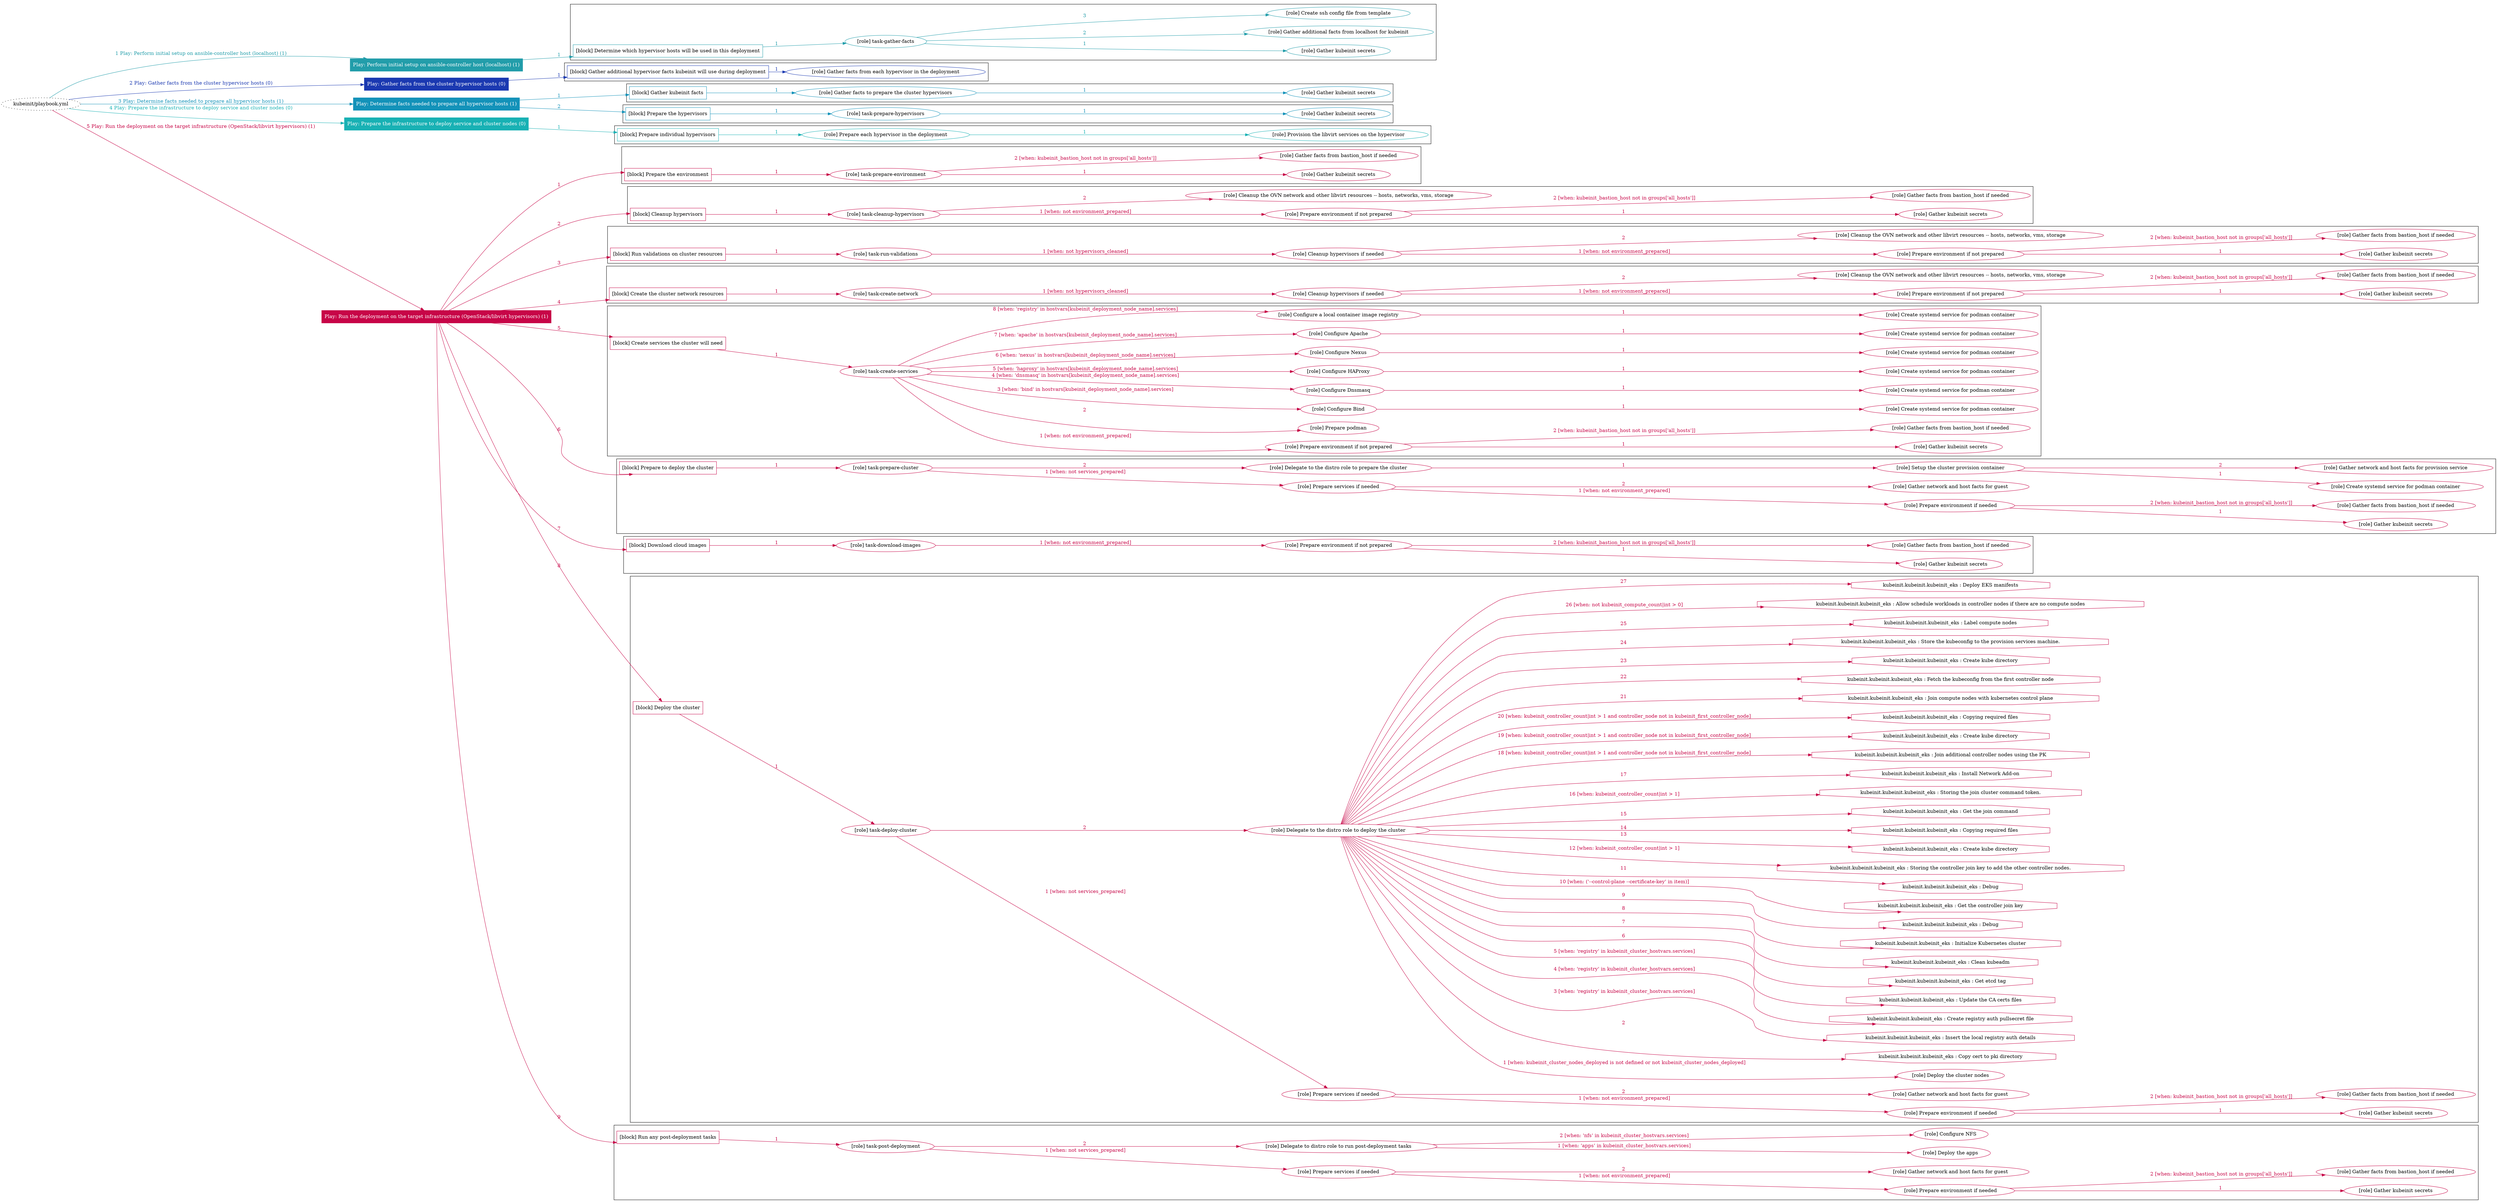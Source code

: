 digraph {
	graph [concentrate=true ordering=in rankdir=LR ratio=fill]
	edge [esep=5 sep=10]
	"kubeinit/playbook.yml" [URL="/home/runner/work/kubeinit/kubeinit/kubeinit/playbook.yml" id=playbook_8ac1b550 style=dotted]
	"kubeinit/playbook.yml" -> play_987be5b7 [label="1 Play: Perform initial setup on ansible-controller host (localhost) (1)" color="#229daa" fontcolor="#229daa" id=edge_play_987be5b7 labeltooltip="1 Play: Perform initial setup on ansible-controller host (localhost) (1)" tooltip="1 Play: Perform initial setup on ansible-controller host (localhost) (1)"]
	subgraph "Play: Perform initial setup on ansible-controller host (localhost) (1)" {
		play_987be5b7 [label="Play: Perform initial setup on ansible-controller host (localhost) (1)" URL="/home/runner/work/kubeinit/kubeinit/kubeinit/playbook.yml" color="#229daa" fontcolor="#ffffff" id=play_987be5b7 shape=box style=filled tooltip=localhost]
		play_987be5b7 -> block_8666cc1b [label=1 color="#229daa" fontcolor="#229daa" id=edge_block_8666cc1b labeltooltip=1 tooltip=1]
		subgraph cluster_block_8666cc1b {
			block_8666cc1b [label="[block] Determine which hypervisor hosts will be used in this deployment" URL="/home/runner/work/kubeinit/kubeinit/kubeinit/playbook.yml" color="#229daa" id=block_8666cc1b labeltooltip="Determine which hypervisor hosts will be used in this deployment" shape=box tooltip="Determine which hypervisor hosts will be used in this deployment"]
			block_8666cc1b -> role_4d0ca510 [label="1 " color="#229daa" fontcolor="#229daa" id=edge_role_4d0ca510 labeltooltip="1 " tooltip="1 "]
			subgraph "task-gather-facts" {
				role_4d0ca510 [label="[role] task-gather-facts" URL="/home/runner/work/kubeinit/kubeinit/kubeinit/playbook.yml" color="#229daa" id=role_4d0ca510 tooltip="task-gather-facts"]
				role_4d0ca510 -> role_3cabe099 [label="1 " color="#229daa" fontcolor="#229daa" id=edge_role_3cabe099 labeltooltip="1 " tooltip="1 "]
				subgraph "Gather kubeinit secrets" {
					role_3cabe099 [label="[role] Gather kubeinit secrets" URL="/home/runner/.ansible/collections/ansible_collections/kubeinit/kubeinit/roles/kubeinit_prepare/tasks/build_hypervisors_group.yml" color="#229daa" id=role_3cabe099 tooltip="Gather kubeinit secrets"]
				}
				role_4d0ca510 -> role_fde4420b [label="2 " color="#229daa" fontcolor="#229daa" id=edge_role_fde4420b labeltooltip="2 " tooltip="2 "]
				subgraph "Gather additional facts from localhost for kubeinit" {
					role_fde4420b [label="[role] Gather additional facts from localhost for kubeinit" URL="/home/runner/.ansible/collections/ansible_collections/kubeinit/kubeinit/roles/kubeinit_prepare/tasks/build_hypervisors_group.yml" color="#229daa" id=role_fde4420b tooltip="Gather additional facts from localhost for kubeinit"]
				}
				role_4d0ca510 -> role_eff29611 [label="3 " color="#229daa" fontcolor="#229daa" id=edge_role_eff29611 labeltooltip="3 " tooltip="3 "]
				subgraph "Create ssh config file from template" {
					role_eff29611 [label="[role] Create ssh config file from template" URL="/home/runner/.ansible/collections/ansible_collections/kubeinit/kubeinit/roles/kubeinit_prepare/tasks/build_hypervisors_group.yml" color="#229daa" id=role_eff29611 tooltip="Create ssh config file from template"]
				}
			}
		}
	}
	"kubeinit/playbook.yml" -> play_2fe79362 [label="2 Play: Gather facts from the cluster hypervisor hosts (0)" color="#1b39b1" fontcolor="#1b39b1" id=edge_play_2fe79362 labeltooltip="2 Play: Gather facts from the cluster hypervisor hosts (0)" tooltip="2 Play: Gather facts from the cluster hypervisor hosts (0)"]
	subgraph "Play: Gather facts from the cluster hypervisor hosts (0)" {
		play_2fe79362 [label="Play: Gather facts from the cluster hypervisor hosts (0)" URL="/home/runner/work/kubeinit/kubeinit/kubeinit/playbook.yml" color="#1b39b1" fontcolor="#ffffff" id=play_2fe79362 shape=box style=filled tooltip="Play: Gather facts from the cluster hypervisor hosts (0)"]
		play_2fe79362 -> block_85f853e1 [label=1 color="#1b39b1" fontcolor="#1b39b1" id=edge_block_85f853e1 labeltooltip=1 tooltip=1]
		subgraph cluster_block_85f853e1 {
			block_85f853e1 [label="[block] Gather additional hypervisor facts kubeinit will use during deployment" URL="/home/runner/work/kubeinit/kubeinit/kubeinit/playbook.yml" color="#1b39b1" id=block_85f853e1 labeltooltip="Gather additional hypervisor facts kubeinit will use during deployment" shape=box tooltip="Gather additional hypervisor facts kubeinit will use during deployment"]
			block_85f853e1 -> role_c9b7abc3 [label="1 " color="#1b39b1" fontcolor="#1b39b1" id=edge_role_c9b7abc3 labeltooltip="1 " tooltip="1 "]
			subgraph "Gather facts from each hypervisor in the deployment" {
				role_c9b7abc3 [label="[role] Gather facts from each hypervisor in the deployment" URL="/home/runner/work/kubeinit/kubeinit/kubeinit/playbook.yml" color="#1b39b1" id=role_c9b7abc3 tooltip="Gather facts from each hypervisor in the deployment"]
			}
		}
	}
	"kubeinit/playbook.yml" -> play_1e484724 [label="3 Play: Determine facts needed to prepare all hypervisor hosts (1)" color="#1392b9" fontcolor="#1392b9" id=edge_play_1e484724 labeltooltip="3 Play: Determine facts needed to prepare all hypervisor hosts (1)" tooltip="3 Play: Determine facts needed to prepare all hypervisor hosts (1)"]
	subgraph "Play: Determine facts needed to prepare all hypervisor hosts (1)" {
		play_1e484724 [label="Play: Determine facts needed to prepare all hypervisor hosts (1)" URL="/home/runner/work/kubeinit/kubeinit/kubeinit/playbook.yml" color="#1392b9" fontcolor="#ffffff" id=play_1e484724 shape=box style=filled tooltip=localhost]
		play_1e484724 -> block_4ff8c044 [label=1 color="#1392b9" fontcolor="#1392b9" id=edge_block_4ff8c044 labeltooltip=1 tooltip=1]
		subgraph cluster_block_4ff8c044 {
			block_4ff8c044 [label="[block] Gather kubeinit facts" URL="/home/runner/work/kubeinit/kubeinit/kubeinit/playbook.yml" color="#1392b9" id=block_4ff8c044 labeltooltip="Gather kubeinit facts" shape=box tooltip="Gather kubeinit facts"]
			block_4ff8c044 -> role_b5f2d9ac [label="1 " color="#1392b9" fontcolor="#1392b9" id=edge_role_b5f2d9ac labeltooltip="1 " tooltip="1 "]
			subgraph "Gather facts to prepare the cluster hypervisors" {
				role_b5f2d9ac [label="[role] Gather facts to prepare the cluster hypervisors" URL="/home/runner/work/kubeinit/kubeinit/kubeinit/playbook.yml" color="#1392b9" id=role_b5f2d9ac tooltip="Gather facts to prepare the cluster hypervisors"]
				role_b5f2d9ac -> role_7b1f3f4d [label="1 " color="#1392b9" fontcolor="#1392b9" id=edge_role_7b1f3f4d labeltooltip="1 " tooltip="1 "]
				subgraph "Gather kubeinit secrets" {
					role_7b1f3f4d [label="[role] Gather kubeinit secrets" URL="/home/runner/.ansible/collections/ansible_collections/kubeinit/kubeinit/roles/kubeinit_prepare/tasks/gather_kubeinit_facts.yml" color="#1392b9" id=role_7b1f3f4d tooltip="Gather kubeinit secrets"]
				}
			}
		}
		play_1e484724 -> block_ce31d348 [label=2 color="#1392b9" fontcolor="#1392b9" id=edge_block_ce31d348 labeltooltip=2 tooltip=2]
		subgraph cluster_block_ce31d348 {
			block_ce31d348 [label="[block] Prepare the hypervisors" URL="/home/runner/work/kubeinit/kubeinit/kubeinit/playbook.yml" color="#1392b9" id=block_ce31d348 labeltooltip="Prepare the hypervisors" shape=box tooltip="Prepare the hypervisors"]
			block_ce31d348 -> role_758eb014 [label="1 " color="#1392b9" fontcolor="#1392b9" id=edge_role_758eb014 labeltooltip="1 " tooltip="1 "]
			subgraph "task-prepare-hypervisors" {
				role_758eb014 [label="[role] task-prepare-hypervisors" URL="/home/runner/work/kubeinit/kubeinit/kubeinit/playbook.yml" color="#1392b9" id=role_758eb014 tooltip="task-prepare-hypervisors"]
				role_758eb014 -> role_b43b5a3f [label="1 " color="#1392b9" fontcolor="#1392b9" id=edge_role_b43b5a3f labeltooltip="1 " tooltip="1 "]
				subgraph "Gather kubeinit secrets" {
					role_b43b5a3f [label="[role] Gather kubeinit secrets" URL="/home/runner/.ansible/collections/ansible_collections/kubeinit/kubeinit/roles/kubeinit_prepare/tasks/gather_kubeinit_facts.yml" color="#1392b9" id=role_b43b5a3f tooltip="Gather kubeinit secrets"]
				}
			}
		}
	}
	"kubeinit/playbook.yml" -> play_099da3bd [label="4 Play: Prepare the infrastructure to deploy service and cluster nodes (0)" color="#18b1b4" fontcolor="#18b1b4" id=edge_play_099da3bd labeltooltip="4 Play: Prepare the infrastructure to deploy service and cluster nodes (0)" tooltip="4 Play: Prepare the infrastructure to deploy service and cluster nodes (0)"]
	subgraph "Play: Prepare the infrastructure to deploy service and cluster nodes (0)" {
		play_099da3bd [label="Play: Prepare the infrastructure to deploy service and cluster nodes (0)" URL="/home/runner/work/kubeinit/kubeinit/kubeinit/playbook.yml" color="#18b1b4" fontcolor="#ffffff" id=play_099da3bd shape=box style=filled tooltip="Play: Prepare the infrastructure to deploy service and cluster nodes (0)"]
		play_099da3bd -> block_96eaa4d2 [label=1 color="#18b1b4" fontcolor="#18b1b4" id=edge_block_96eaa4d2 labeltooltip=1 tooltip=1]
		subgraph cluster_block_96eaa4d2 {
			block_96eaa4d2 [label="[block] Prepare individual hypervisors" URL="/home/runner/work/kubeinit/kubeinit/kubeinit/playbook.yml" color="#18b1b4" id=block_96eaa4d2 labeltooltip="Prepare individual hypervisors" shape=box tooltip="Prepare individual hypervisors"]
			block_96eaa4d2 -> role_9a15075e [label="1 " color="#18b1b4" fontcolor="#18b1b4" id=edge_role_9a15075e labeltooltip="1 " tooltip="1 "]
			subgraph "Prepare each hypervisor in the deployment" {
				role_9a15075e [label="[role] Prepare each hypervisor in the deployment" URL="/home/runner/work/kubeinit/kubeinit/kubeinit/playbook.yml" color="#18b1b4" id=role_9a15075e tooltip="Prepare each hypervisor in the deployment"]
				role_9a15075e -> role_cc0b3eba [label="1 " color="#18b1b4" fontcolor="#18b1b4" id=edge_role_cc0b3eba labeltooltip="1 " tooltip="1 "]
				subgraph "Provision the libvirt services on the hypervisor" {
					role_cc0b3eba [label="[role] Provision the libvirt services on the hypervisor" URL="/home/runner/.ansible/collections/ansible_collections/kubeinit/kubeinit/roles/kubeinit_prepare/tasks/prepare_hypervisor.yml" color="#18b1b4" id=role_cc0b3eba tooltip="Provision the libvirt services on the hypervisor"]
				}
			}
		}
	}
	"kubeinit/playbook.yml" -> play_0a380a0d [label="5 Play: Run the deployment on the target infrastructure (OpenStack/libvirt hypervisors) (1)" color="#c70547" fontcolor="#c70547" id=edge_play_0a380a0d labeltooltip="5 Play: Run the deployment on the target infrastructure (OpenStack/libvirt hypervisors) (1)" tooltip="5 Play: Run the deployment on the target infrastructure (OpenStack/libvirt hypervisors) (1)"]
	subgraph "Play: Run the deployment on the target infrastructure (OpenStack/libvirt hypervisors) (1)" {
		play_0a380a0d [label="Play: Run the deployment on the target infrastructure (OpenStack/libvirt hypervisors) (1)" URL="/home/runner/work/kubeinit/kubeinit/kubeinit/playbook.yml" color="#c70547" fontcolor="#ffffff" id=play_0a380a0d shape=box style=filled tooltip=localhost]
		play_0a380a0d -> block_5a78e340 [label=1 color="#c70547" fontcolor="#c70547" id=edge_block_5a78e340 labeltooltip=1 tooltip=1]
		subgraph cluster_block_5a78e340 {
			block_5a78e340 [label="[block] Prepare the environment" URL="/home/runner/work/kubeinit/kubeinit/kubeinit/playbook.yml" color="#c70547" id=block_5a78e340 labeltooltip="Prepare the environment" shape=box tooltip="Prepare the environment"]
			block_5a78e340 -> role_9eb1092b [label="1 " color="#c70547" fontcolor="#c70547" id=edge_role_9eb1092b labeltooltip="1 " tooltip="1 "]
			subgraph "task-prepare-environment" {
				role_9eb1092b [label="[role] task-prepare-environment" URL="/home/runner/work/kubeinit/kubeinit/kubeinit/playbook.yml" color="#c70547" id=role_9eb1092b tooltip="task-prepare-environment"]
				role_9eb1092b -> role_b961df08 [label="1 " color="#c70547" fontcolor="#c70547" id=edge_role_b961df08 labeltooltip="1 " tooltip="1 "]
				subgraph "Gather kubeinit secrets" {
					role_b961df08 [label="[role] Gather kubeinit secrets" URL="/home/runner/.ansible/collections/ansible_collections/kubeinit/kubeinit/roles/kubeinit_prepare/tasks/gather_kubeinit_facts.yml" color="#c70547" id=role_b961df08 tooltip="Gather kubeinit secrets"]
				}
				role_9eb1092b -> role_acffb0ef [label="2 [when: kubeinit_bastion_host not in groups['all_hosts']]" color="#c70547" fontcolor="#c70547" id=edge_role_acffb0ef labeltooltip="2 [when: kubeinit_bastion_host not in groups['all_hosts']]" tooltip="2 [when: kubeinit_bastion_host not in groups['all_hosts']]"]
				subgraph "Gather facts from bastion_host if needed" {
					role_acffb0ef [label="[role] Gather facts from bastion_host if needed" URL="/home/runner/.ansible/collections/ansible_collections/kubeinit/kubeinit/roles/kubeinit_prepare/tasks/main.yml" color="#c70547" id=role_acffb0ef tooltip="Gather facts from bastion_host if needed"]
				}
			}
		}
		play_0a380a0d -> block_220b97a4 [label=2 color="#c70547" fontcolor="#c70547" id=edge_block_220b97a4 labeltooltip=2 tooltip=2]
		subgraph cluster_block_220b97a4 {
			block_220b97a4 [label="[block] Cleanup hypervisors" URL="/home/runner/work/kubeinit/kubeinit/kubeinit/playbook.yml" color="#c70547" id=block_220b97a4 labeltooltip="Cleanup hypervisors" shape=box tooltip="Cleanup hypervisors"]
			block_220b97a4 -> role_29df7d3f [label="1 " color="#c70547" fontcolor="#c70547" id=edge_role_29df7d3f labeltooltip="1 " tooltip="1 "]
			subgraph "task-cleanup-hypervisors" {
				role_29df7d3f [label="[role] task-cleanup-hypervisors" URL="/home/runner/work/kubeinit/kubeinit/kubeinit/playbook.yml" color="#c70547" id=role_29df7d3f tooltip="task-cleanup-hypervisors"]
				role_29df7d3f -> role_6f7a4af5 [label="1 [when: not environment_prepared]" color="#c70547" fontcolor="#c70547" id=edge_role_6f7a4af5 labeltooltip="1 [when: not environment_prepared]" tooltip="1 [when: not environment_prepared]"]
				subgraph "Prepare environment if not prepared" {
					role_6f7a4af5 [label="[role] Prepare environment if not prepared" URL="/home/runner/.ansible/collections/ansible_collections/kubeinit/kubeinit/roles/kubeinit_libvirt/tasks/cleanup_hypervisors.yml" color="#c70547" id=role_6f7a4af5 tooltip="Prepare environment if not prepared"]
					role_6f7a4af5 -> role_880fad8e [label="1 " color="#c70547" fontcolor="#c70547" id=edge_role_880fad8e labeltooltip="1 " tooltip="1 "]
					subgraph "Gather kubeinit secrets" {
						role_880fad8e [label="[role] Gather kubeinit secrets" URL="/home/runner/.ansible/collections/ansible_collections/kubeinit/kubeinit/roles/kubeinit_prepare/tasks/gather_kubeinit_facts.yml" color="#c70547" id=role_880fad8e tooltip="Gather kubeinit secrets"]
					}
					role_6f7a4af5 -> role_7b6d1b31 [label="2 [when: kubeinit_bastion_host not in groups['all_hosts']]" color="#c70547" fontcolor="#c70547" id=edge_role_7b6d1b31 labeltooltip="2 [when: kubeinit_bastion_host not in groups['all_hosts']]" tooltip="2 [when: kubeinit_bastion_host not in groups['all_hosts']]"]
					subgraph "Gather facts from bastion_host if needed" {
						role_7b6d1b31 [label="[role] Gather facts from bastion_host if needed" URL="/home/runner/.ansible/collections/ansible_collections/kubeinit/kubeinit/roles/kubeinit_prepare/tasks/main.yml" color="#c70547" id=role_7b6d1b31 tooltip="Gather facts from bastion_host if needed"]
					}
				}
				role_29df7d3f -> role_436b57a7 [label="2 " color="#c70547" fontcolor="#c70547" id=edge_role_436b57a7 labeltooltip="2 " tooltip="2 "]
				subgraph "Cleanup the OVN network and other libvirt resources -- hosts, networks, vms, storage" {
					role_436b57a7 [label="[role] Cleanup the OVN network and other libvirt resources -- hosts, networks, vms, storage" URL="/home/runner/.ansible/collections/ansible_collections/kubeinit/kubeinit/roles/kubeinit_libvirt/tasks/cleanup_hypervisors.yml" color="#c70547" id=role_436b57a7 tooltip="Cleanup the OVN network and other libvirt resources -- hosts, networks, vms, storage"]
				}
			}
		}
		play_0a380a0d -> block_373f3180 [label=3 color="#c70547" fontcolor="#c70547" id=edge_block_373f3180 labeltooltip=3 tooltip=3]
		subgraph cluster_block_373f3180 {
			block_373f3180 [label="[block] Run validations on cluster resources" URL="/home/runner/work/kubeinit/kubeinit/kubeinit/playbook.yml" color="#c70547" id=block_373f3180 labeltooltip="Run validations on cluster resources" shape=box tooltip="Run validations on cluster resources"]
			block_373f3180 -> role_4ca0835d [label="1 " color="#c70547" fontcolor="#c70547" id=edge_role_4ca0835d labeltooltip="1 " tooltip="1 "]
			subgraph "task-run-validations" {
				role_4ca0835d [label="[role] task-run-validations" URL="/home/runner/work/kubeinit/kubeinit/kubeinit/playbook.yml" color="#c70547" id=role_4ca0835d tooltip="task-run-validations"]
				role_4ca0835d -> role_a16c94bd [label="1 [when: not hypervisors_cleaned]" color="#c70547" fontcolor="#c70547" id=edge_role_a16c94bd labeltooltip="1 [when: not hypervisors_cleaned]" tooltip="1 [when: not hypervisors_cleaned]"]
				subgraph "Cleanup hypervisors if needed" {
					role_a16c94bd [label="[role] Cleanup hypervisors if needed" URL="/home/runner/.ansible/collections/ansible_collections/kubeinit/kubeinit/roles/kubeinit_validations/tasks/main.yml" color="#c70547" id=role_a16c94bd tooltip="Cleanup hypervisors if needed"]
					role_a16c94bd -> role_a285c959 [label="1 [when: not environment_prepared]" color="#c70547" fontcolor="#c70547" id=edge_role_a285c959 labeltooltip="1 [when: not environment_prepared]" tooltip="1 [when: not environment_prepared]"]
					subgraph "Prepare environment if not prepared" {
						role_a285c959 [label="[role] Prepare environment if not prepared" URL="/home/runner/.ansible/collections/ansible_collections/kubeinit/kubeinit/roles/kubeinit_libvirt/tasks/cleanup_hypervisors.yml" color="#c70547" id=role_a285c959 tooltip="Prepare environment if not prepared"]
						role_a285c959 -> role_d7a3b364 [label="1 " color="#c70547" fontcolor="#c70547" id=edge_role_d7a3b364 labeltooltip="1 " tooltip="1 "]
						subgraph "Gather kubeinit secrets" {
							role_d7a3b364 [label="[role] Gather kubeinit secrets" URL="/home/runner/.ansible/collections/ansible_collections/kubeinit/kubeinit/roles/kubeinit_prepare/tasks/gather_kubeinit_facts.yml" color="#c70547" id=role_d7a3b364 tooltip="Gather kubeinit secrets"]
						}
						role_a285c959 -> role_aacd65b1 [label="2 [when: kubeinit_bastion_host not in groups['all_hosts']]" color="#c70547" fontcolor="#c70547" id=edge_role_aacd65b1 labeltooltip="2 [when: kubeinit_bastion_host not in groups['all_hosts']]" tooltip="2 [when: kubeinit_bastion_host not in groups['all_hosts']]"]
						subgraph "Gather facts from bastion_host if needed" {
							role_aacd65b1 [label="[role] Gather facts from bastion_host if needed" URL="/home/runner/.ansible/collections/ansible_collections/kubeinit/kubeinit/roles/kubeinit_prepare/tasks/main.yml" color="#c70547" id=role_aacd65b1 tooltip="Gather facts from bastion_host if needed"]
						}
					}
					role_a16c94bd -> role_36cbae1f [label="2 " color="#c70547" fontcolor="#c70547" id=edge_role_36cbae1f labeltooltip="2 " tooltip="2 "]
					subgraph "Cleanup the OVN network and other libvirt resources -- hosts, networks, vms, storage" {
						role_36cbae1f [label="[role] Cleanup the OVN network and other libvirt resources -- hosts, networks, vms, storage" URL="/home/runner/.ansible/collections/ansible_collections/kubeinit/kubeinit/roles/kubeinit_libvirt/tasks/cleanup_hypervisors.yml" color="#c70547" id=role_36cbae1f tooltip="Cleanup the OVN network and other libvirt resources -- hosts, networks, vms, storage"]
					}
				}
			}
		}
		play_0a380a0d -> block_84ff3fa3 [label=4 color="#c70547" fontcolor="#c70547" id=edge_block_84ff3fa3 labeltooltip=4 tooltip=4]
		subgraph cluster_block_84ff3fa3 {
			block_84ff3fa3 [label="[block] Create the cluster network resources" URL="/home/runner/work/kubeinit/kubeinit/kubeinit/playbook.yml" color="#c70547" id=block_84ff3fa3 labeltooltip="Create the cluster network resources" shape=box tooltip="Create the cluster network resources"]
			block_84ff3fa3 -> role_d5d36753 [label="1 " color="#c70547" fontcolor="#c70547" id=edge_role_d5d36753 labeltooltip="1 " tooltip="1 "]
			subgraph "task-create-network" {
				role_d5d36753 [label="[role] task-create-network" URL="/home/runner/work/kubeinit/kubeinit/kubeinit/playbook.yml" color="#c70547" id=role_d5d36753 tooltip="task-create-network"]
				role_d5d36753 -> role_fbaa5bdf [label="1 [when: not hypervisors_cleaned]" color="#c70547" fontcolor="#c70547" id=edge_role_fbaa5bdf labeltooltip="1 [when: not hypervisors_cleaned]" tooltip="1 [when: not hypervisors_cleaned]"]
				subgraph "Cleanup hypervisors if needed" {
					role_fbaa5bdf [label="[role] Cleanup hypervisors if needed" URL="/home/runner/.ansible/collections/ansible_collections/kubeinit/kubeinit/roles/kubeinit_libvirt/tasks/create_network.yml" color="#c70547" id=role_fbaa5bdf tooltip="Cleanup hypervisors if needed"]
					role_fbaa5bdf -> role_456e9ea5 [label="1 [when: not environment_prepared]" color="#c70547" fontcolor="#c70547" id=edge_role_456e9ea5 labeltooltip="1 [when: not environment_prepared]" tooltip="1 [when: not environment_prepared]"]
					subgraph "Prepare environment if not prepared" {
						role_456e9ea5 [label="[role] Prepare environment if not prepared" URL="/home/runner/.ansible/collections/ansible_collections/kubeinit/kubeinit/roles/kubeinit_libvirt/tasks/cleanup_hypervisors.yml" color="#c70547" id=role_456e9ea5 tooltip="Prepare environment if not prepared"]
						role_456e9ea5 -> role_2587440c [label="1 " color="#c70547" fontcolor="#c70547" id=edge_role_2587440c labeltooltip="1 " tooltip="1 "]
						subgraph "Gather kubeinit secrets" {
							role_2587440c [label="[role] Gather kubeinit secrets" URL="/home/runner/.ansible/collections/ansible_collections/kubeinit/kubeinit/roles/kubeinit_prepare/tasks/gather_kubeinit_facts.yml" color="#c70547" id=role_2587440c tooltip="Gather kubeinit secrets"]
						}
						role_456e9ea5 -> role_10657e07 [label="2 [when: kubeinit_bastion_host not in groups['all_hosts']]" color="#c70547" fontcolor="#c70547" id=edge_role_10657e07 labeltooltip="2 [when: kubeinit_bastion_host not in groups['all_hosts']]" tooltip="2 [when: kubeinit_bastion_host not in groups['all_hosts']]"]
						subgraph "Gather facts from bastion_host if needed" {
							role_10657e07 [label="[role] Gather facts from bastion_host if needed" URL="/home/runner/.ansible/collections/ansible_collections/kubeinit/kubeinit/roles/kubeinit_prepare/tasks/main.yml" color="#c70547" id=role_10657e07 tooltip="Gather facts from bastion_host if needed"]
						}
					}
					role_fbaa5bdf -> role_1a0b614f [label="2 " color="#c70547" fontcolor="#c70547" id=edge_role_1a0b614f labeltooltip="2 " tooltip="2 "]
					subgraph "Cleanup the OVN network and other libvirt resources -- hosts, networks, vms, storage" {
						role_1a0b614f [label="[role] Cleanup the OVN network and other libvirt resources -- hosts, networks, vms, storage" URL="/home/runner/.ansible/collections/ansible_collections/kubeinit/kubeinit/roles/kubeinit_libvirt/tasks/cleanup_hypervisors.yml" color="#c70547" id=role_1a0b614f tooltip="Cleanup the OVN network and other libvirt resources -- hosts, networks, vms, storage"]
					}
				}
			}
		}
		play_0a380a0d -> block_23f40fd8 [label=5 color="#c70547" fontcolor="#c70547" id=edge_block_23f40fd8 labeltooltip=5 tooltip=5]
		subgraph cluster_block_23f40fd8 {
			block_23f40fd8 [label="[block] Create services the cluster will need" URL="/home/runner/work/kubeinit/kubeinit/kubeinit/playbook.yml" color="#c70547" id=block_23f40fd8 labeltooltip="Create services the cluster will need" shape=box tooltip="Create services the cluster will need"]
			block_23f40fd8 -> role_16ad6597 [label="1 " color="#c70547" fontcolor="#c70547" id=edge_role_16ad6597 labeltooltip="1 " tooltip="1 "]
			subgraph "task-create-services" {
				role_16ad6597 [label="[role] task-create-services" URL="/home/runner/work/kubeinit/kubeinit/kubeinit/playbook.yml" color="#c70547" id=role_16ad6597 tooltip="task-create-services"]
				role_16ad6597 -> role_6556dbbe [label="1 [when: not environment_prepared]" color="#c70547" fontcolor="#c70547" id=edge_role_6556dbbe labeltooltip="1 [when: not environment_prepared]" tooltip="1 [when: not environment_prepared]"]
				subgraph "Prepare environment if not prepared" {
					role_6556dbbe [label="[role] Prepare environment if not prepared" URL="/home/runner/.ansible/collections/ansible_collections/kubeinit/kubeinit/roles/kubeinit_services/tasks/main.yml" color="#c70547" id=role_6556dbbe tooltip="Prepare environment if not prepared"]
					role_6556dbbe -> role_17d76b34 [label="1 " color="#c70547" fontcolor="#c70547" id=edge_role_17d76b34 labeltooltip="1 " tooltip="1 "]
					subgraph "Gather kubeinit secrets" {
						role_17d76b34 [label="[role] Gather kubeinit secrets" URL="/home/runner/.ansible/collections/ansible_collections/kubeinit/kubeinit/roles/kubeinit_prepare/tasks/gather_kubeinit_facts.yml" color="#c70547" id=role_17d76b34 tooltip="Gather kubeinit secrets"]
					}
					role_6556dbbe -> role_34d6f374 [label="2 [when: kubeinit_bastion_host not in groups['all_hosts']]" color="#c70547" fontcolor="#c70547" id=edge_role_34d6f374 labeltooltip="2 [when: kubeinit_bastion_host not in groups['all_hosts']]" tooltip="2 [when: kubeinit_bastion_host not in groups['all_hosts']]"]
					subgraph "Gather facts from bastion_host if needed" {
						role_34d6f374 [label="[role] Gather facts from bastion_host if needed" URL="/home/runner/.ansible/collections/ansible_collections/kubeinit/kubeinit/roles/kubeinit_prepare/tasks/main.yml" color="#c70547" id=role_34d6f374 tooltip="Gather facts from bastion_host if needed"]
					}
				}
				role_16ad6597 -> role_90ca6bbb [label="2 " color="#c70547" fontcolor="#c70547" id=edge_role_90ca6bbb labeltooltip="2 " tooltip="2 "]
				subgraph "Prepare podman" {
					role_90ca6bbb [label="[role] Prepare podman" URL="/home/runner/.ansible/collections/ansible_collections/kubeinit/kubeinit/roles/kubeinit_services/tasks/00_create_service_pod.yml" color="#c70547" id=role_90ca6bbb tooltip="Prepare podman"]
				}
				role_16ad6597 -> role_54e23e36 [label="3 [when: 'bind' in hostvars[kubeinit_deployment_node_name].services]" color="#c70547" fontcolor="#c70547" id=edge_role_54e23e36 labeltooltip="3 [when: 'bind' in hostvars[kubeinit_deployment_node_name].services]" tooltip="3 [when: 'bind' in hostvars[kubeinit_deployment_node_name].services]"]
				subgraph "Configure Bind" {
					role_54e23e36 [label="[role] Configure Bind" URL="/home/runner/.ansible/collections/ansible_collections/kubeinit/kubeinit/roles/kubeinit_services/tasks/start_services_containers.yml" color="#c70547" id=role_54e23e36 tooltip="Configure Bind"]
					role_54e23e36 -> role_e1ca7a4a [label="1 " color="#c70547" fontcolor="#c70547" id=edge_role_e1ca7a4a labeltooltip="1 " tooltip="1 "]
					subgraph "Create systemd service for podman container" {
						role_e1ca7a4a [label="[role] Create systemd service for podman container" URL="/home/runner/.ansible/collections/ansible_collections/kubeinit/kubeinit/roles/kubeinit_bind/tasks/main.yml" color="#c70547" id=role_e1ca7a4a tooltip="Create systemd service for podman container"]
					}
				}
				role_16ad6597 -> role_a5ff566d [label="4 [when: 'dnsmasq' in hostvars[kubeinit_deployment_node_name].services]" color="#c70547" fontcolor="#c70547" id=edge_role_a5ff566d labeltooltip="4 [when: 'dnsmasq' in hostvars[kubeinit_deployment_node_name].services]" tooltip="4 [when: 'dnsmasq' in hostvars[kubeinit_deployment_node_name].services]"]
				subgraph "Configure Dnsmasq" {
					role_a5ff566d [label="[role] Configure Dnsmasq" URL="/home/runner/.ansible/collections/ansible_collections/kubeinit/kubeinit/roles/kubeinit_services/tasks/start_services_containers.yml" color="#c70547" id=role_a5ff566d tooltip="Configure Dnsmasq"]
					role_a5ff566d -> role_1a2c3b17 [label="1 " color="#c70547" fontcolor="#c70547" id=edge_role_1a2c3b17 labeltooltip="1 " tooltip="1 "]
					subgraph "Create systemd service for podman container" {
						role_1a2c3b17 [label="[role] Create systemd service for podman container" URL="/home/runner/.ansible/collections/ansible_collections/kubeinit/kubeinit/roles/kubeinit_dnsmasq/tasks/main.yml" color="#c70547" id=role_1a2c3b17 tooltip="Create systemd service for podman container"]
					}
				}
				role_16ad6597 -> role_c4450826 [label="5 [when: 'haproxy' in hostvars[kubeinit_deployment_node_name].services]" color="#c70547" fontcolor="#c70547" id=edge_role_c4450826 labeltooltip="5 [when: 'haproxy' in hostvars[kubeinit_deployment_node_name].services]" tooltip="5 [when: 'haproxy' in hostvars[kubeinit_deployment_node_name].services]"]
				subgraph "Configure HAProxy" {
					role_c4450826 [label="[role] Configure HAProxy" URL="/home/runner/.ansible/collections/ansible_collections/kubeinit/kubeinit/roles/kubeinit_services/tasks/start_services_containers.yml" color="#c70547" id=role_c4450826 tooltip="Configure HAProxy"]
					role_c4450826 -> role_beb52616 [label="1 " color="#c70547" fontcolor="#c70547" id=edge_role_beb52616 labeltooltip="1 " tooltip="1 "]
					subgraph "Create systemd service for podman container" {
						role_beb52616 [label="[role] Create systemd service for podman container" URL="/home/runner/.ansible/collections/ansible_collections/kubeinit/kubeinit/roles/kubeinit_haproxy/tasks/main.yml" color="#c70547" id=role_beb52616 tooltip="Create systemd service for podman container"]
					}
				}
				role_16ad6597 -> role_5878121b [label="6 [when: 'nexus' in hostvars[kubeinit_deployment_node_name].services]" color="#c70547" fontcolor="#c70547" id=edge_role_5878121b labeltooltip="6 [when: 'nexus' in hostvars[kubeinit_deployment_node_name].services]" tooltip="6 [when: 'nexus' in hostvars[kubeinit_deployment_node_name].services]"]
				subgraph "Configure Nexus" {
					role_5878121b [label="[role] Configure Nexus" URL="/home/runner/.ansible/collections/ansible_collections/kubeinit/kubeinit/roles/kubeinit_services/tasks/start_services_containers.yml" color="#c70547" id=role_5878121b tooltip="Configure Nexus"]
					role_5878121b -> role_36fe87b8 [label="1 " color="#c70547" fontcolor="#c70547" id=edge_role_36fe87b8 labeltooltip="1 " tooltip="1 "]
					subgraph "Create systemd service for podman container" {
						role_36fe87b8 [label="[role] Create systemd service for podman container" URL="/home/runner/.ansible/collections/ansible_collections/kubeinit/kubeinit/roles/kubeinit_nexus/tasks/main.yml" color="#c70547" id=role_36fe87b8 tooltip="Create systemd service for podman container"]
					}
				}
				role_16ad6597 -> role_0cb8a9da [label="7 [when: 'apache' in hostvars[kubeinit_deployment_node_name].services]" color="#c70547" fontcolor="#c70547" id=edge_role_0cb8a9da labeltooltip="7 [when: 'apache' in hostvars[kubeinit_deployment_node_name].services]" tooltip="7 [when: 'apache' in hostvars[kubeinit_deployment_node_name].services]"]
				subgraph "Configure Apache" {
					role_0cb8a9da [label="[role] Configure Apache" URL="/home/runner/.ansible/collections/ansible_collections/kubeinit/kubeinit/roles/kubeinit_services/tasks/start_services_containers.yml" color="#c70547" id=role_0cb8a9da tooltip="Configure Apache"]
					role_0cb8a9da -> role_1baff291 [label="1 " color="#c70547" fontcolor="#c70547" id=edge_role_1baff291 labeltooltip="1 " tooltip="1 "]
					subgraph "Create systemd service for podman container" {
						role_1baff291 [label="[role] Create systemd service for podman container" URL="/home/runner/.ansible/collections/ansible_collections/kubeinit/kubeinit/roles/kubeinit_apache/tasks/main.yml" color="#c70547" id=role_1baff291 tooltip="Create systemd service for podman container"]
					}
				}
				role_16ad6597 -> role_9ef0eeb3 [label="8 [when: 'registry' in hostvars[kubeinit_deployment_node_name].services]" color="#c70547" fontcolor="#c70547" id=edge_role_9ef0eeb3 labeltooltip="8 [when: 'registry' in hostvars[kubeinit_deployment_node_name].services]" tooltip="8 [when: 'registry' in hostvars[kubeinit_deployment_node_name].services]"]
				subgraph "Configure a local container image registry" {
					role_9ef0eeb3 [label="[role] Configure a local container image registry" URL="/home/runner/.ansible/collections/ansible_collections/kubeinit/kubeinit/roles/kubeinit_services/tasks/start_services_containers.yml" color="#c70547" id=role_9ef0eeb3 tooltip="Configure a local container image registry"]
					role_9ef0eeb3 -> role_61e6a1ca [label="1 " color="#c70547" fontcolor="#c70547" id=edge_role_61e6a1ca labeltooltip="1 " tooltip="1 "]
					subgraph "Create systemd service for podman container" {
						role_61e6a1ca [label="[role] Create systemd service for podman container" URL="/home/runner/.ansible/collections/ansible_collections/kubeinit/kubeinit/roles/kubeinit_registry/tasks/main.yml" color="#c70547" id=role_61e6a1ca tooltip="Create systemd service for podman container"]
					}
				}
			}
		}
		play_0a380a0d -> block_58b85522 [label=6 color="#c70547" fontcolor="#c70547" id=edge_block_58b85522 labeltooltip=6 tooltip=6]
		subgraph cluster_block_58b85522 {
			block_58b85522 [label="[block] Prepare to deploy the cluster" URL="/home/runner/work/kubeinit/kubeinit/kubeinit/playbook.yml" color="#c70547" id=block_58b85522 labeltooltip="Prepare to deploy the cluster" shape=box tooltip="Prepare to deploy the cluster"]
			block_58b85522 -> role_fe762938 [label="1 " color="#c70547" fontcolor="#c70547" id=edge_role_fe762938 labeltooltip="1 " tooltip="1 "]
			subgraph "task-prepare-cluster" {
				role_fe762938 [label="[role] task-prepare-cluster" URL="/home/runner/work/kubeinit/kubeinit/kubeinit/playbook.yml" color="#c70547" id=role_fe762938 tooltip="task-prepare-cluster"]
				role_fe762938 -> role_4504bc35 [label="1 [when: not services_prepared]" color="#c70547" fontcolor="#c70547" id=edge_role_4504bc35 labeltooltip="1 [when: not services_prepared]" tooltip="1 [when: not services_prepared]"]
				subgraph "Prepare services if needed" {
					role_4504bc35 [label="[role] Prepare services if needed" URL="/home/runner/.ansible/collections/ansible_collections/kubeinit/kubeinit/roles/kubeinit_prepare/tasks/prepare_cluster.yml" color="#c70547" id=role_4504bc35 tooltip="Prepare services if needed"]
					role_4504bc35 -> role_e9a2d77f [label="1 [when: not environment_prepared]" color="#c70547" fontcolor="#c70547" id=edge_role_e9a2d77f labeltooltip="1 [when: not environment_prepared]" tooltip="1 [when: not environment_prepared]"]
					subgraph "Prepare environment if needed" {
						role_e9a2d77f [label="[role] Prepare environment if needed" URL="/home/runner/.ansible/collections/ansible_collections/kubeinit/kubeinit/roles/kubeinit_services/tasks/prepare_services.yml" color="#c70547" id=role_e9a2d77f tooltip="Prepare environment if needed"]
						role_e9a2d77f -> role_9e839f0d [label="1 " color="#c70547" fontcolor="#c70547" id=edge_role_9e839f0d labeltooltip="1 " tooltip="1 "]
						subgraph "Gather kubeinit secrets" {
							role_9e839f0d [label="[role] Gather kubeinit secrets" URL="/home/runner/.ansible/collections/ansible_collections/kubeinit/kubeinit/roles/kubeinit_prepare/tasks/gather_kubeinit_facts.yml" color="#c70547" id=role_9e839f0d tooltip="Gather kubeinit secrets"]
						}
						role_e9a2d77f -> role_9bd2891d [label="2 [when: kubeinit_bastion_host not in groups['all_hosts']]" color="#c70547" fontcolor="#c70547" id=edge_role_9bd2891d labeltooltip="2 [when: kubeinit_bastion_host not in groups['all_hosts']]" tooltip="2 [when: kubeinit_bastion_host not in groups['all_hosts']]"]
						subgraph "Gather facts from bastion_host if needed" {
							role_9bd2891d [label="[role] Gather facts from bastion_host if needed" URL="/home/runner/.ansible/collections/ansible_collections/kubeinit/kubeinit/roles/kubeinit_prepare/tasks/main.yml" color="#c70547" id=role_9bd2891d tooltip="Gather facts from bastion_host if needed"]
						}
					}
					role_4504bc35 -> role_253af990 [label="2 " color="#c70547" fontcolor="#c70547" id=edge_role_253af990 labeltooltip="2 " tooltip="2 "]
					subgraph "Gather network and host facts for guest" {
						role_253af990 [label="[role] Gather network and host facts for guest" URL="/home/runner/.ansible/collections/ansible_collections/kubeinit/kubeinit/roles/kubeinit_services/tasks/prepare_services.yml" color="#c70547" id=role_253af990 tooltip="Gather network and host facts for guest"]
					}
				}
				role_fe762938 -> role_d603608f [label="2 " color="#c70547" fontcolor="#c70547" id=edge_role_d603608f labeltooltip="2 " tooltip="2 "]
				subgraph "Delegate to the distro role to prepare the cluster" {
					role_d603608f [label="[role] Delegate to the distro role to prepare the cluster" URL="/home/runner/.ansible/collections/ansible_collections/kubeinit/kubeinit/roles/kubeinit_prepare/tasks/prepare_cluster.yml" color="#c70547" id=role_d603608f tooltip="Delegate to the distro role to prepare the cluster"]
					role_d603608f -> role_22850c92 [label="1 " color="#c70547" fontcolor="#c70547" id=edge_role_22850c92 labeltooltip="1 " tooltip="1 "]
					subgraph "Setup the cluster provision container" {
						role_22850c92 [label="[role] Setup the cluster provision container" URL="/home/runner/.ansible/collections/ansible_collections/kubeinit/kubeinit/roles/kubeinit_eks/tasks/prepare_cluster.yml" color="#c70547" id=role_22850c92 tooltip="Setup the cluster provision container"]
						role_22850c92 -> role_a0124109 [label="1 " color="#c70547" fontcolor="#c70547" id=edge_role_a0124109 labeltooltip="1 " tooltip="1 "]
						subgraph "Create systemd service for podman container" {
							role_a0124109 [label="[role] Create systemd service for podman container" URL="/home/runner/.ansible/collections/ansible_collections/kubeinit/kubeinit/roles/kubeinit_services/tasks/create_provision_container.yml" color="#c70547" id=role_a0124109 tooltip="Create systemd service for podman container"]
						}
						role_22850c92 -> role_73c6efb0 [label="2 " color="#c70547" fontcolor="#c70547" id=edge_role_73c6efb0 labeltooltip="2 " tooltip="2 "]
						subgraph "Gather network and host facts for provision service" {
							role_73c6efb0 [label="[role] Gather network and host facts for provision service" URL="/home/runner/.ansible/collections/ansible_collections/kubeinit/kubeinit/roles/kubeinit_services/tasks/create_provision_container.yml" color="#c70547" id=role_73c6efb0 tooltip="Gather network and host facts for provision service"]
						}
					}
				}
			}
		}
		play_0a380a0d -> block_06f73dec [label=7 color="#c70547" fontcolor="#c70547" id=edge_block_06f73dec labeltooltip=7 tooltip=7]
		subgraph cluster_block_06f73dec {
			block_06f73dec [label="[block] Download cloud images" URL="/home/runner/work/kubeinit/kubeinit/kubeinit/playbook.yml" color="#c70547" id=block_06f73dec labeltooltip="Download cloud images" shape=box tooltip="Download cloud images"]
			block_06f73dec -> role_cdb94ae4 [label="1 " color="#c70547" fontcolor="#c70547" id=edge_role_cdb94ae4 labeltooltip="1 " tooltip="1 "]
			subgraph "task-download-images" {
				role_cdb94ae4 [label="[role] task-download-images" URL="/home/runner/work/kubeinit/kubeinit/kubeinit/playbook.yml" color="#c70547" id=role_cdb94ae4 tooltip="task-download-images"]
				role_cdb94ae4 -> role_5084eb37 [label="1 [when: not environment_prepared]" color="#c70547" fontcolor="#c70547" id=edge_role_5084eb37 labeltooltip="1 [when: not environment_prepared]" tooltip="1 [when: not environment_prepared]"]
				subgraph "Prepare environment if not prepared" {
					role_5084eb37 [label="[role] Prepare environment if not prepared" URL="/home/runner/.ansible/collections/ansible_collections/kubeinit/kubeinit/roles/kubeinit_libvirt/tasks/download_cloud_images.yml" color="#c70547" id=role_5084eb37 tooltip="Prepare environment if not prepared"]
					role_5084eb37 -> role_67d0df1a [label="1 " color="#c70547" fontcolor="#c70547" id=edge_role_67d0df1a labeltooltip="1 " tooltip="1 "]
					subgraph "Gather kubeinit secrets" {
						role_67d0df1a [label="[role] Gather kubeinit secrets" URL="/home/runner/.ansible/collections/ansible_collections/kubeinit/kubeinit/roles/kubeinit_prepare/tasks/gather_kubeinit_facts.yml" color="#c70547" id=role_67d0df1a tooltip="Gather kubeinit secrets"]
					}
					role_5084eb37 -> role_c12a83a0 [label="2 [when: kubeinit_bastion_host not in groups['all_hosts']]" color="#c70547" fontcolor="#c70547" id=edge_role_c12a83a0 labeltooltip="2 [when: kubeinit_bastion_host not in groups['all_hosts']]" tooltip="2 [when: kubeinit_bastion_host not in groups['all_hosts']]"]
					subgraph "Gather facts from bastion_host if needed" {
						role_c12a83a0 [label="[role] Gather facts from bastion_host if needed" URL="/home/runner/.ansible/collections/ansible_collections/kubeinit/kubeinit/roles/kubeinit_prepare/tasks/main.yml" color="#c70547" id=role_c12a83a0 tooltip="Gather facts from bastion_host if needed"]
					}
				}
			}
		}
		play_0a380a0d -> block_7511e44a [label=8 color="#c70547" fontcolor="#c70547" id=edge_block_7511e44a labeltooltip=8 tooltip=8]
		subgraph cluster_block_7511e44a {
			block_7511e44a [label="[block] Deploy the cluster" URL="/home/runner/work/kubeinit/kubeinit/kubeinit/playbook.yml" color="#c70547" id=block_7511e44a labeltooltip="Deploy the cluster" shape=box tooltip="Deploy the cluster"]
			block_7511e44a -> role_94bb6acf [label="1 " color="#c70547" fontcolor="#c70547" id=edge_role_94bb6acf labeltooltip="1 " tooltip="1 "]
			subgraph "task-deploy-cluster" {
				role_94bb6acf [label="[role] task-deploy-cluster" URL="/home/runner/work/kubeinit/kubeinit/kubeinit/playbook.yml" color="#c70547" id=role_94bb6acf tooltip="task-deploy-cluster"]
				role_94bb6acf -> role_c1a179a2 [label="1 [when: not services_prepared]" color="#c70547" fontcolor="#c70547" id=edge_role_c1a179a2 labeltooltip="1 [when: not services_prepared]" tooltip="1 [when: not services_prepared]"]
				subgraph "Prepare services if needed" {
					role_c1a179a2 [label="[role] Prepare services if needed" URL="/home/runner/.ansible/collections/ansible_collections/kubeinit/kubeinit/roles/kubeinit_prepare/tasks/deploy_cluster.yml" color="#c70547" id=role_c1a179a2 tooltip="Prepare services if needed"]
					role_c1a179a2 -> role_7fd5467c [label="1 [when: not environment_prepared]" color="#c70547" fontcolor="#c70547" id=edge_role_7fd5467c labeltooltip="1 [when: not environment_prepared]" tooltip="1 [when: not environment_prepared]"]
					subgraph "Prepare environment if needed" {
						role_7fd5467c [label="[role] Prepare environment if needed" URL="/home/runner/.ansible/collections/ansible_collections/kubeinit/kubeinit/roles/kubeinit_services/tasks/prepare_services.yml" color="#c70547" id=role_7fd5467c tooltip="Prepare environment if needed"]
						role_7fd5467c -> role_cf2f10ff [label="1 " color="#c70547" fontcolor="#c70547" id=edge_role_cf2f10ff labeltooltip="1 " tooltip="1 "]
						subgraph "Gather kubeinit secrets" {
							role_cf2f10ff [label="[role] Gather kubeinit secrets" URL="/home/runner/.ansible/collections/ansible_collections/kubeinit/kubeinit/roles/kubeinit_prepare/tasks/gather_kubeinit_facts.yml" color="#c70547" id=role_cf2f10ff tooltip="Gather kubeinit secrets"]
						}
						role_7fd5467c -> role_a9245194 [label="2 [when: kubeinit_bastion_host not in groups['all_hosts']]" color="#c70547" fontcolor="#c70547" id=edge_role_a9245194 labeltooltip="2 [when: kubeinit_bastion_host not in groups['all_hosts']]" tooltip="2 [when: kubeinit_bastion_host not in groups['all_hosts']]"]
						subgraph "Gather facts from bastion_host if needed" {
							role_a9245194 [label="[role] Gather facts from bastion_host if needed" URL="/home/runner/.ansible/collections/ansible_collections/kubeinit/kubeinit/roles/kubeinit_prepare/tasks/main.yml" color="#c70547" id=role_a9245194 tooltip="Gather facts from bastion_host if needed"]
						}
					}
					role_c1a179a2 -> role_80da17ba [label="2 " color="#c70547" fontcolor="#c70547" id=edge_role_80da17ba labeltooltip="2 " tooltip="2 "]
					subgraph "Gather network and host facts for guest" {
						role_80da17ba [label="[role] Gather network and host facts for guest" URL="/home/runner/.ansible/collections/ansible_collections/kubeinit/kubeinit/roles/kubeinit_services/tasks/prepare_services.yml" color="#c70547" id=role_80da17ba tooltip="Gather network and host facts for guest"]
					}
				}
				role_94bb6acf -> role_4932bbaa [label="2 " color="#c70547" fontcolor="#c70547" id=edge_role_4932bbaa labeltooltip="2 " tooltip="2 "]
				subgraph "Delegate to the distro role to deploy the cluster" {
					role_4932bbaa [label="[role] Delegate to the distro role to deploy the cluster" URL="/home/runner/.ansible/collections/ansible_collections/kubeinit/kubeinit/roles/kubeinit_prepare/tasks/deploy_cluster.yml" color="#c70547" id=role_4932bbaa tooltip="Delegate to the distro role to deploy the cluster"]
					role_4932bbaa -> role_6b4983fd [label="1 [when: kubeinit_cluster_nodes_deployed is not defined or not kubeinit_cluster_nodes_deployed]" color="#c70547" fontcolor="#c70547" id=edge_role_6b4983fd labeltooltip="1 [when: kubeinit_cluster_nodes_deployed is not defined or not kubeinit_cluster_nodes_deployed]" tooltip="1 [when: kubeinit_cluster_nodes_deployed is not defined or not kubeinit_cluster_nodes_deployed]"]
					subgraph "Deploy the cluster nodes" {
						role_6b4983fd [label="[role] Deploy the cluster nodes" URL="/home/runner/.ansible/collections/ansible_collections/kubeinit/kubeinit/roles/kubeinit_eks/tasks/main.yml" color="#c70547" id=role_6b4983fd tooltip="Deploy the cluster nodes"]
					}
					task_d464eea1 [label="kubeinit.kubeinit.kubeinit_eks : Copy cert to pki directory" URL="/home/runner/.ansible/collections/ansible_collections/kubeinit/kubeinit/roles/kubeinit_eks/tasks/main.yml" color="#c70547" id=task_d464eea1 shape=octagon tooltip="kubeinit.kubeinit.kubeinit_eks : Copy cert to pki directory"]
					role_4932bbaa -> task_d464eea1 [label="2 " color="#c70547" fontcolor="#c70547" id=edge_task_d464eea1 labeltooltip="2 " tooltip="2 "]
					task_cb346a3d [label="kubeinit.kubeinit.kubeinit_eks : Insert the local registry auth details" URL="/home/runner/.ansible/collections/ansible_collections/kubeinit/kubeinit/roles/kubeinit_eks/tasks/main.yml" color="#c70547" id=task_cb346a3d shape=octagon tooltip="kubeinit.kubeinit.kubeinit_eks : Insert the local registry auth details"]
					role_4932bbaa -> task_cb346a3d [label="3 [when: 'registry' in kubeinit_cluster_hostvars.services]" color="#c70547" fontcolor="#c70547" id=edge_task_cb346a3d labeltooltip="3 [when: 'registry' in kubeinit_cluster_hostvars.services]" tooltip="3 [when: 'registry' in kubeinit_cluster_hostvars.services]"]
					task_b4c652c8 [label="kubeinit.kubeinit.kubeinit_eks : Create registry auth pullsecret file" URL="/home/runner/.ansible/collections/ansible_collections/kubeinit/kubeinit/roles/kubeinit_eks/tasks/main.yml" color="#c70547" id=task_b4c652c8 shape=octagon tooltip="kubeinit.kubeinit.kubeinit_eks : Create registry auth pullsecret file"]
					role_4932bbaa -> task_b4c652c8 [label="4 [when: 'registry' in kubeinit_cluster_hostvars.services]" color="#c70547" fontcolor="#c70547" id=edge_task_b4c652c8 labeltooltip="4 [when: 'registry' in kubeinit_cluster_hostvars.services]" tooltip="4 [when: 'registry' in kubeinit_cluster_hostvars.services]"]
					task_40f3160b [label="kubeinit.kubeinit.kubeinit_eks : Update the CA certs files" URL="/home/runner/.ansible/collections/ansible_collections/kubeinit/kubeinit/roles/kubeinit_eks/tasks/main.yml" color="#c70547" id=task_40f3160b shape=octagon tooltip="kubeinit.kubeinit.kubeinit_eks : Update the CA certs files"]
					role_4932bbaa -> task_40f3160b [label="5 [when: 'registry' in kubeinit_cluster_hostvars.services]" color="#c70547" fontcolor="#c70547" id=edge_task_40f3160b labeltooltip="5 [when: 'registry' in kubeinit_cluster_hostvars.services]" tooltip="5 [when: 'registry' in kubeinit_cluster_hostvars.services]"]
					task_74c1dccc [label="kubeinit.kubeinit.kubeinit_eks : Get etcd tag" URL="/home/runner/.ansible/collections/ansible_collections/kubeinit/kubeinit/roles/kubeinit_eks/tasks/main.yml" color="#c70547" id=task_74c1dccc shape=octagon tooltip="kubeinit.kubeinit.kubeinit_eks : Get etcd tag"]
					role_4932bbaa -> task_74c1dccc [label="6 " color="#c70547" fontcolor="#c70547" id=edge_task_74c1dccc labeltooltip="6 " tooltip="6 "]
					task_a18cfdcb [label="kubeinit.kubeinit.kubeinit_eks : Clean kubeadm" URL="/home/runner/.ansible/collections/ansible_collections/kubeinit/kubeinit/roles/kubeinit_eks/tasks/main.yml" color="#c70547" id=task_a18cfdcb shape=octagon tooltip="kubeinit.kubeinit.kubeinit_eks : Clean kubeadm"]
					role_4932bbaa -> task_a18cfdcb [label="7 " color="#c70547" fontcolor="#c70547" id=edge_task_a18cfdcb labeltooltip="7 " tooltip="7 "]
					task_51aa6009 [label="kubeinit.kubeinit.kubeinit_eks : Initialize Kubernetes cluster" URL="/home/runner/.ansible/collections/ansible_collections/kubeinit/kubeinit/roles/kubeinit_eks/tasks/main.yml" color="#c70547" id=task_51aa6009 shape=octagon tooltip="kubeinit.kubeinit.kubeinit_eks : Initialize Kubernetes cluster"]
					role_4932bbaa -> task_51aa6009 [label="8 " color="#c70547" fontcolor="#c70547" id=edge_task_51aa6009 labeltooltip="8 " tooltip="8 "]
					task_aa9f759e [label="kubeinit.kubeinit.kubeinit_eks : Debug" URL="/home/runner/.ansible/collections/ansible_collections/kubeinit/kubeinit/roles/kubeinit_eks/tasks/main.yml" color="#c70547" id=task_aa9f759e shape=octagon tooltip="kubeinit.kubeinit.kubeinit_eks : Debug"]
					role_4932bbaa -> task_aa9f759e [label="9 " color="#c70547" fontcolor="#c70547" id=edge_task_aa9f759e labeltooltip="9 " tooltip="9 "]
					task_85d33671 [label="kubeinit.kubeinit.kubeinit_eks : Get the controller join key" URL="/home/runner/.ansible/collections/ansible_collections/kubeinit/kubeinit/roles/kubeinit_eks/tasks/main.yml" color="#c70547" id=task_85d33671 shape=octagon tooltip="kubeinit.kubeinit.kubeinit_eks : Get the controller join key"]
					role_4932bbaa -> task_85d33671 [label="10 [when: ('--control-plane --certificate-key' in item)]" color="#c70547" fontcolor="#c70547" id=edge_task_85d33671 labeltooltip="10 [when: ('--control-plane --certificate-key' in item)]" tooltip="10 [when: ('--control-plane --certificate-key' in item)]"]
					task_276b2fde [label="kubeinit.kubeinit.kubeinit_eks : Debug" URL="/home/runner/.ansible/collections/ansible_collections/kubeinit/kubeinit/roles/kubeinit_eks/tasks/main.yml" color="#c70547" id=task_276b2fde shape=octagon tooltip="kubeinit.kubeinit.kubeinit_eks : Debug"]
					role_4932bbaa -> task_276b2fde [label="11 " color="#c70547" fontcolor="#c70547" id=edge_task_276b2fde labeltooltip="11 " tooltip="11 "]
					task_1e0974db [label="kubeinit.kubeinit.kubeinit_eks : Storing the controller join key to add the other controller nodes." URL="/home/runner/.ansible/collections/ansible_collections/kubeinit/kubeinit/roles/kubeinit_eks/tasks/main.yml" color="#c70547" id=task_1e0974db shape=octagon tooltip="kubeinit.kubeinit.kubeinit_eks : Storing the controller join key to add the other controller nodes."]
					role_4932bbaa -> task_1e0974db [label="12 [when: kubeinit_controller_count|int > 1]" color="#c70547" fontcolor="#c70547" id=edge_task_1e0974db labeltooltip="12 [when: kubeinit_controller_count|int > 1]" tooltip="12 [when: kubeinit_controller_count|int > 1]"]
					task_8f151dff [label="kubeinit.kubeinit.kubeinit_eks : Create kube directory" URL="/home/runner/.ansible/collections/ansible_collections/kubeinit/kubeinit/roles/kubeinit_eks/tasks/main.yml" color="#c70547" id=task_8f151dff shape=octagon tooltip="kubeinit.kubeinit.kubeinit_eks : Create kube directory"]
					role_4932bbaa -> task_8f151dff [label="13 " color="#c70547" fontcolor="#c70547" id=edge_task_8f151dff labeltooltip="13 " tooltip="13 "]
					task_950467d1 [label="kubeinit.kubeinit.kubeinit_eks : Copying required files" URL="/home/runner/.ansible/collections/ansible_collections/kubeinit/kubeinit/roles/kubeinit_eks/tasks/main.yml" color="#c70547" id=task_950467d1 shape=octagon tooltip="kubeinit.kubeinit.kubeinit_eks : Copying required files"]
					role_4932bbaa -> task_950467d1 [label="14 " color="#c70547" fontcolor="#c70547" id=edge_task_950467d1 labeltooltip="14 " tooltip="14 "]
					task_bb0eb0ec [label="kubeinit.kubeinit.kubeinit_eks : Get the join command" URL="/home/runner/.ansible/collections/ansible_collections/kubeinit/kubeinit/roles/kubeinit_eks/tasks/main.yml" color="#c70547" id=task_bb0eb0ec shape=octagon tooltip="kubeinit.kubeinit.kubeinit_eks : Get the join command"]
					role_4932bbaa -> task_bb0eb0ec [label="15 " color="#c70547" fontcolor="#c70547" id=edge_task_bb0eb0ec labeltooltip="15 " tooltip="15 "]
					task_f045b124 [label="kubeinit.kubeinit.kubeinit_eks : Storing the join cluster command token." URL="/home/runner/.ansible/collections/ansible_collections/kubeinit/kubeinit/roles/kubeinit_eks/tasks/main.yml" color="#c70547" id=task_f045b124 shape=octagon tooltip="kubeinit.kubeinit.kubeinit_eks : Storing the join cluster command token."]
					role_4932bbaa -> task_f045b124 [label="16 [when: kubeinit_controller_count|int > 1]" color="#c70547" fontcolor="#c70547" id=edge_task_f045b124 labeltooltip="16 [when: kubeinit_controller_count|int > 1]" tooltip="16 [when: kubeinit_controller_count|int > 1]"]
					task_31407796 [label="kubeinit.kubeinit.kubeinit_eks : Install Network Add-on" URL="/home/runner/.ansible/collections/ansible_collections/kubeinit/kubeinit/roles/kubeinit_eks/tasks/main.yml" color="#c70547" id=task_31407796 shape=octagon tooltip="kubeinit.kubeinit.kubeinit_eks : Install Network Add-on"]
					role_4932bbaa -> task_31407796 [label="17 " color="#c70547" fontcolor="#c70547" id=edge_task_31407796 labeltooltip="17 " tooltip="17 "]
					task_26f97b9b [label="kubeinit.kubeinit.kubeinit_eks : Join additional controller nodes using the PK" URL="/home/runner/.ansible/collections/ansible_collections/kubeinit/kubeinit/roles/kubeinit_eks/tasks/main.yml" color="#c70547" id=task_26f97b9b shape=octagon tooltip="kubeinit.kubeinit.kubeinit_eks : Join additional controller nodes using the PK"]
					role_4932bbaa -> task_26f97b9b [label="18 [when: kubeinit_controller_count|int > 1 and controller_node not in kubeinit_first_controller_node]" color="#c70547" fontcolor="#c70547" id=edge_task_26f97b9b labeltooltip="18 [when: kubeinit_controller_count|int > 1 and controller_node not in kubeinit_first_controller_node]" tooltip="18 [when: kubeinit_controller_count|int > 1 and controller_node not in kubeinit_first_controller_node]"]
					task_4a2c626c [label="kubeinit.kubeinit.kubeinit_eks : Create kube directory" URL="/home/runner/.ansible/collections/ansible_collections/kubeinit/kubeinit/roles/kubeinit_eks/tasks/main.yml" color="#c70547" id=task_4a2c626c shape=octagon tooltip="kubeinit.kubeinit.kubeinit_eks : Create kube directory"]
					role_4932bbaa -> task_4a2c626c [label="19 [when: kubeinit_controller_count|int > 1 and controller_node not in kubeinit_first_controller_node]" color="#c70547" fontcolor="#c70547" id=edge_task_4a2c626c labeltooltip="19 [when: kubeinit_controller_count|int > 1 and controller_node not in kubeinit_first_controller_node]" tooltip="19 [when: kubeinit_controller_count|int > 1 and controller_node not in kubeinit_first_controller_node]"]
					task_f4fe3902 [label="kubeinit.kubeinit.kubeinit_eks : Copying required files" URL="/home/runner/.ansible/collections/ansible_collections/kubeinit/kubeinit/roles/kubeinit_eks/tasks/main.yml" color="#c70547" id=task_f4fe3902 shape=octagon tooltip="kubeinit.kubeinit.kubeinit_eks : Copying required files"]
					role_4932bbaa -> task_f4fe3902 [label="20 [when: kubeinit_controller_count|int > 1 and controller_node not in kubeinit_first_controller_node]" color="#c70547" fontcolor="#c70547" id=edge_task_f4fe3902 labeltooltip="20 [when: kubeinit_controller_count|int > 1 and controller_node not in kubeinit_first_controller_node]" tooltip="20 [when: kubeinit_controller_count|int > 1 and controller_node not in kubeinit_first_controller_node]"]
					task_01ec4ccb [label="kubeinit.kubeinit.kubeinit_eks : Join compute nodes with kubernetes control plane" URL="/home/runner/.ansible/collections/ansible_collections/kubeinit/kubeinit/roles/kubeinit_eks/tasks/main.yml" color="#c70547" id=task_01ec4ccb shape=octagon tooltip="kubeinit.kubeinit.kubeinit_eks : Join compute nodes with kubernetes control plane"]
					role_4932bbaa -> task_01ec4ccb [label="21 " color="#c70547" fontcolor="#c70547" id=edge_task_01ec4ccb labeltooltip="21 " tooltip="21 "]
					task_52d196e2 [label="kubeinit.kubeinit.kubeinit_eks : Fetch the kubeconfig from the first controller node" URL="/home/runner/.ansible/collections/ansible_collections/kubeinit/kubeinit/roles/kubeinit_eks/tasks/main.yml" color="#c70547" id=task_52d196e2 shape=octagon tooltip="kubeinit.kubeinit.kubeinit_eks : Fetch the kubeconfig from the first controller node"]
					role_4932bbaa -> task_52d196e2 [label="22 " color="#c70547" fontcolor="#c70547" id=edge_task_52d196e2 labeltooltip="22 " tooltip="22 "]
					task_806dbd32 [label="kubeinit.kubeinit.kubeinit_eks : Create kube directory" URL="/home/runner/.ansible/collections/ansible_collections/kubeinit/kubeinit/roles/kubeinit_eks/tasks/main.yml" color="#c70547" id=task_806dbd32 shape=octagon tooltip="kubeinit.kubeinit.kubeinit_eks : Create kube directory"]
					role_4932bbaa -> task_806dbd32 [label="23 " color="#c70547" fontcolor="#c70547" id=edge_task_806dbd32 labeltooltip="23 " tooltip="23 "]
					task_1749d373 [label="kubeinit.kubeinit.kubeinit_eks : Store the kubeconfig to the provision services machine." URL="/home/runner/.ansible/collections/ansible_collections/kubeinit/kubeinit/roles/kubeinit_eks/tasks/main.yml" color="#c70547" id=task_1749d373 shape=octagon tooltip="kubeinit.kubeinit.kubeinit_eks : Store the kubeconfig to the provision services machine."]
					role_4932bbaa -> task_1749d373 [label="24 " color="#c70547" fontcolor="#c70547" id=edge_task_1749d373 labeltooltip="24 " tooltip="24 "]
					task_0aabd06a [label="kubeinit.kubeinit.kubeinit_eks : Label compute nodes" URL="/home/runner/.ansible/collections/ansible_collections/kubeinit/kubeinit/roles/kubeinit_eks/tasks/main.yml" color="#c70547" id=task_0aabd06a shape=octagon tooltip="kubeinit.kubeinit.kubeinit_eks : Label compute nodes"]
					role_4932bbaa -> task_0aabd06a [label="25 " color="#c70547" fontcolor="#c70547" id=edge_task_0aabd06a labeltooltip="25 " tooltip="25 "]
					task_f8873800 [label="kubeinit.kubeinit.kubeinit_eks : Allow schedule workloads in controller nodes if there are no compute nodes" URL="/home/runner/.ansible/collections/ansible_collections/kubeinit/kubeinit/roles/kubeinit_eks/tasks/main.yml" color="#c70547" id=task_f8873800 shape=octagon tooltip="kubeinit.kubeinit.kubeinit_eks : Allow schedule workloads in controller nodes if there are no compute nodes"]
					role_4932bbaa -> task_f8873800 [label="26 [when: not kubeinit_compute_count|int > 0]" color="#c70547" fontcolor="#c70547" id=edge_task_f8873800 labeltooltip="26 [when: not kubeinit_compute_count|int > 0]" tooltip="26 [when: not kubeinit_compute_count|int > 0]"]
					task_a92e93fe [label="kubeinit.kubeinit.kubeinit_eks : Deploy EKS manifests" URL="/home/runner/.ansible/collections/ansible_collections/kubeinit/kubeinit/roles/kubeinit_eks/tasks/main.yml" color="#c70547" id=task_a92e93fe shape=octagon tooltip="kubeinit.kubeinit.kubeinit_eks : Deploy EKS manifests"]
					role_4932bbaa -> task_a92e93fe [label="27 " color="#c70547" fontcolor="#c70547" id=edge_task_a92e93fe labeltooltip="27 " tooltip="27 "]
				}
			}
		}
		play_0a380a0d -> block_3eba316b [label=9 color="#c70547" fontcolor="#c70547" id=edge_block_3eba316b labeltooltip=9 tooltip=9]
		subgraph cluster_block_3eba316b {
			block_3eba316b [label="[block] Run any post-deployment tasks" URL="/home/runner/work/kubeinit/kubeinit/kubeinit/playbook.yml" color="#c70547" id=block_3eba316b labeltooltip="Run any post-deployment tasks" shape=box tooltip="Run any post-deployment tasks"]
			block_3eba316b -> role_c9a156e9 [label="1 " color="#c70547" fontcolor="#c70547" id=edge_role_c9a156e9 labeltooltip="1 " tooltip="1 "]
			subgraph "task-post-deployment" {
				role_c9a156e9 [label="[role] task-post-deployment" URL="/home/runner/work/kubeinit/kubeinit/kubeinit/playbook.yml" color="#c70547" id=role_c9a156e9 tooltip="task-post-deployment"]
				role_c9a156e9 -> role_3d928412 [label="1 [when: not services_prepared]" color="#c70547" fontcolor="#c70547" id=edge_role_3d928412 labeltooltip="1 [when: not services_prepared]" tooltip="1 [when: not services_prepared]"]
				subgraph "Prepare services if needed" {
					role_3d928412 [label="[role] Prepare services if needed" URL="/home/runner/.ansible/collections/ansible_collections/kubeinit/kubeinit/roles/kubeinit_prepare/tasks/post_deployment.yml" color="#c70547" id=role_3d928412 tooltip="Prepare services if needed"]
					role_3d928412 -> role_ec69d377 [label="1 [when: not environment_prepared]" color="#c70547" fontcolor="#c70547" id=edge_role_ec69d377 labeltooltip="1 [when: not environment_prepared]" tooltip="1 [when: not environment_prepared]"]
					subgraph "Prepare environment if needed" {
						role_ec69d377 [label="[role] Prepare environment if needed" URL="/home/runner/.ansible/collections/ansible_collections/kubeinit/kubeinit/roles/kubeinit_services/tasks/prepare_services.yml" color="#c70547" id=role_ec69d377 tooltip="Prepare environment if needed"]
						role_ec69d377 -> role_ce345b76 [label="1 " color="#c70547" fontcolor="#c70547" id=edge_role_ce345b76 labeltooltip="1 " tooltip="1 "]
						subgraph "Gather kubeinit secrets" {
							role_ce345b76 [label="[role] Gather kubeinit secrets" URL="/home/runner/.ansible/collections/ansible_collections/kubeinit/kubeinit/roles/kubeinit_prepare/tasks/gather_kubeinit_facts.yml" color="#c70547" id=role_ce345b76 tooltip="Gather kubeinit secrets"]
						}
						role_ec69d377 -> role_53499b86 [label="2 [when: kubeinit_bastion_host not in groups['all_hosts']]" color="#c70547" fontcolor="#c70547" id=edge_role_53499b86 labeltooltip="2 [when: kubeinit_bastion_host not in groups['all_hosts']]" tooltip="2 [when: kubeinit_bastion_host not in groups['all_hosts']]"]
						subgraph "Gather facts from bastion_host if needed" {
							role_53499b86 [label="[role] Gather facts from bastion_host if needed" URL="/home/runner/.ansible/collections/ansible_collections/kubeinit/kubeinit/roles/kubeinit_prepare/tasks/main.yml" color="#c70547" id=role_53499b86 tooltip="Gather facts from bastion_host if needed"]
						}
					}
					role_3d928412 -> role_9c314a81 [label="2 " color="#c70547" fontcolor="#c70547" id=edge_role_9c314a81 labeltooltip="2 " tooltip="2 "]
					subgraph "Gather network and host facts for guest" {
						role_9c314a81 [label="[role] Gather network and host facts for guest" URL="/home/runner/.ansible/collections/ansible_collections/kubeinit/kubeinit/roles/kubeinit_services/tasks/prepare_services.yml" color="#c70547" id=role_9c314a81 tooltip="Gather network and host facts for guest"]
					}
				}
				role_c9a156e9 -> role_2b2803d4 [label="2 " color="#c70547" fontcolor="#c70547" id=edge_role_2b2803d4 labeltooltip="2 " tooltip="2 "]
				subgraph "Delegate to distro role to run post-deployment tasks" {
					role_2b2803d4 [label="[role] Delegate to distro role to run post-deployment tasks" URL="/home/runner/.ansible/collections/ansible_collections/kubeinit/kubeinit/roles/kubeinit_prepare/tasks/post_deployment.yml" color="#c70547" id=role_2b2803d4 tooltip="Delegate to distro role to run post-deployment tasks"]
					role_2b2803d4 -> role_bd76ceea [label="1 [when: 'apps' in kubeinit_cluster_hostvars.services]" color="#c70547" fontcolor="#c70547" id=edge_role_bd76ceea labeltooltip="1 [when: 'apps' in kubeinit_cluster_hostvars.services]" tooltip="1 [when: 'apps' in kubeinit_cluster_hostvars.services]"]
					subgraph "Deploy the apps" {
						role_bd76ceea [label="[role] Deploy the apps" URL="/home/runner/.ansible/collections/ansible_collections/kubeinit/kubeinit/roles/kubeinit_eks/tasks/post_deployment_tasks.yml" color="#c70547" id=role_bd76ceea tooltip="Deploy the apps"]
					}
					role_2b2803d4 -> role_461fa14a [label="2 [when: 'nfs' in kubeinit_cluster_hostvars.services]" color="#c70547" fontcolor="#c70547" id=edge_role_461fa14a labeltooltip="2 [when: 'nfs' in kubeinit_cluster_hostvars.services]" tooltip="2 [when: 'nfs' in kubeinit_cluster_hostvars.services]"]
					subgraph "Configure NFS" {
						role_461fa14a [label="[role] Configure NFS" URL="/home/runner/.ansible/collections/ansible_collections/kubeinit/kubeinit/roles/kubeinit_eks/tasks/post_deployment_tasks.yml" color="#c70547" id=role_461fa14a tooltip="Configure NFS"]
					}
				}
			}
		}
	}
}
